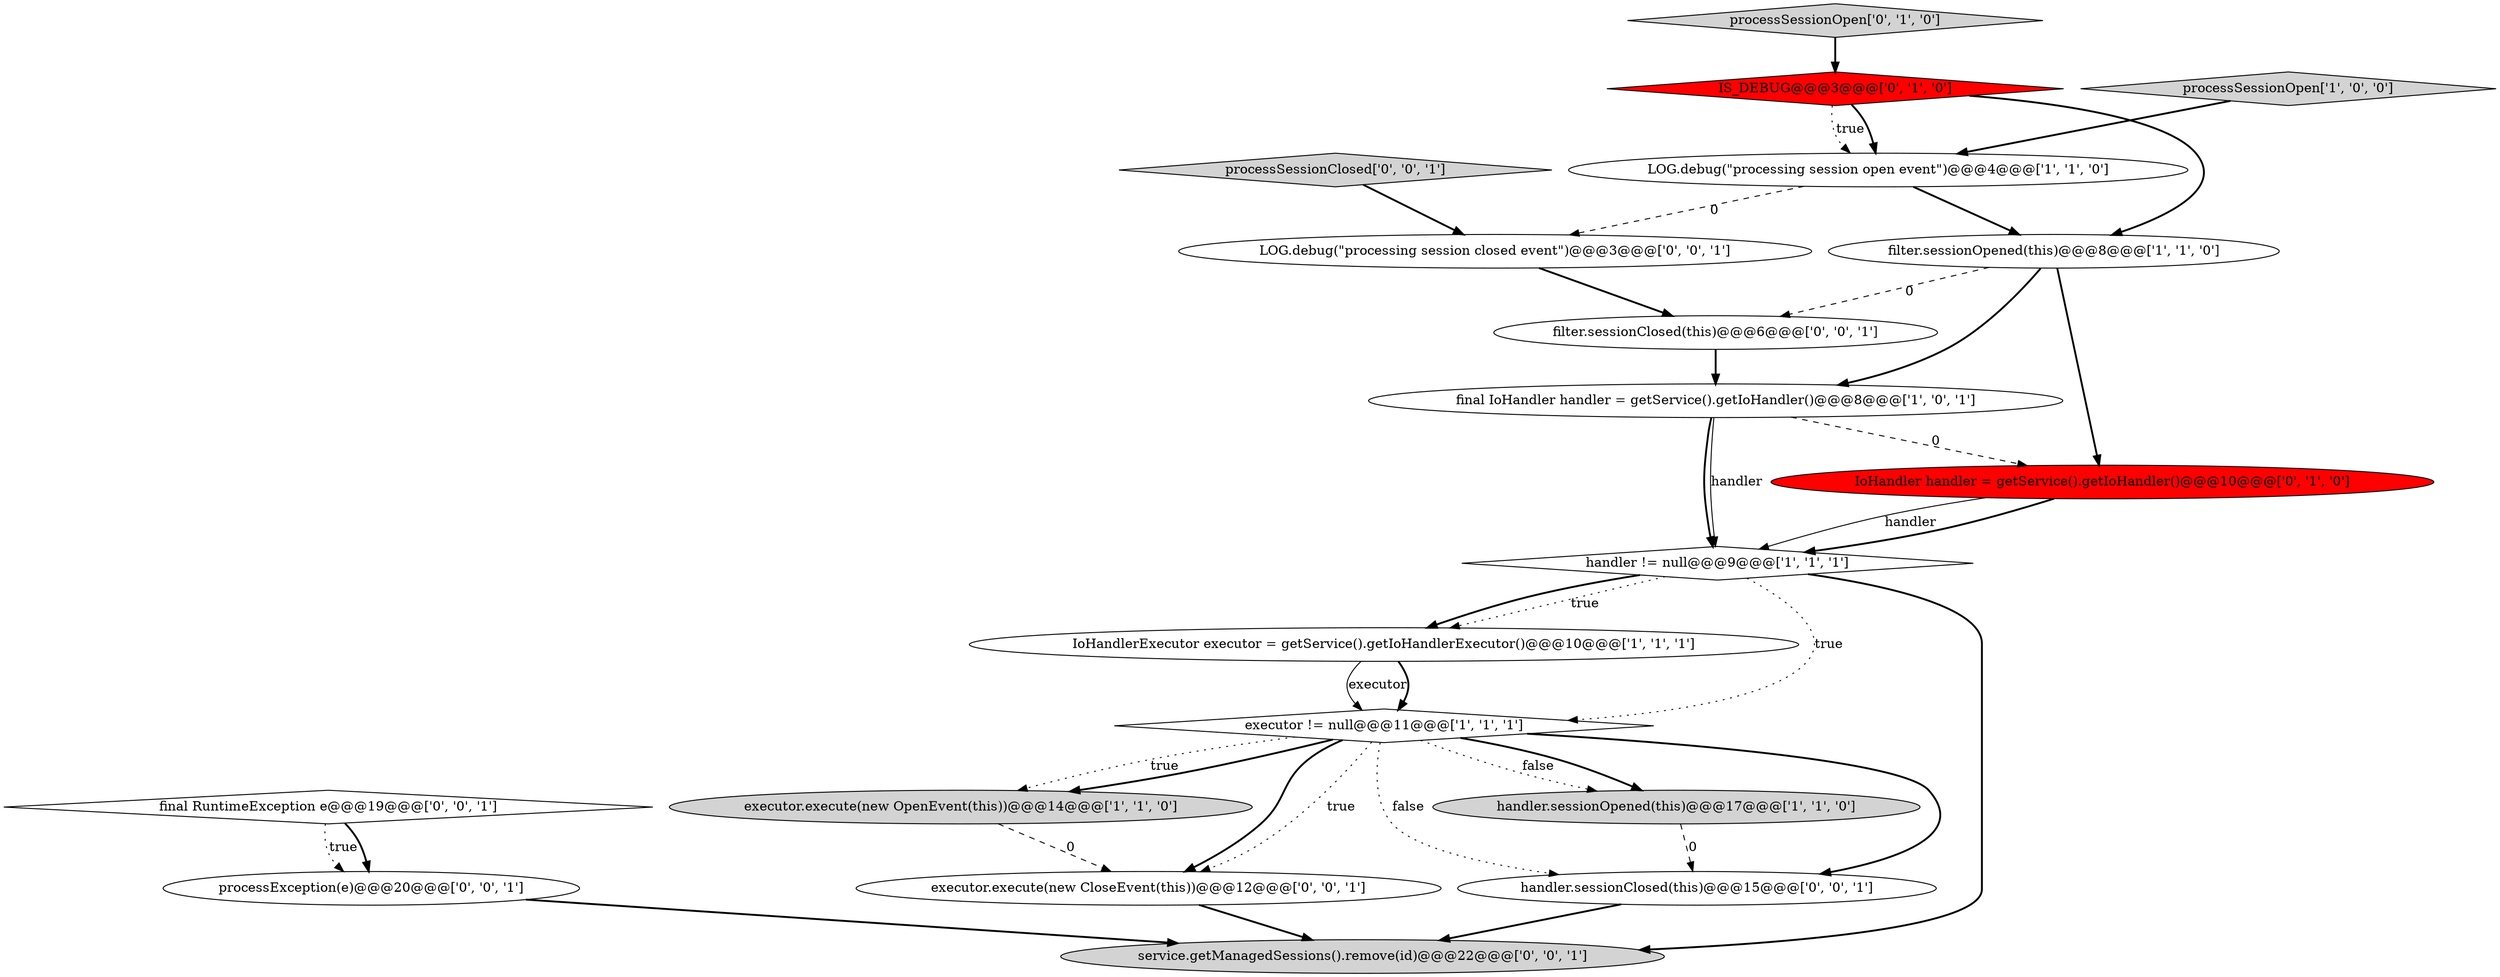 digraph {
0 [style = filled, label = "filter.sessionOpened(this)@@@8@@@['1', '1', '0']", fillcolor = white, shape = ellipse image = "AAA0AAABBB1BBB"];
5 [style = filled, label = "IoHandlerExecutor executor = getService().getIoHandlerExecutor()@@@10@@@['1', '1', '1']", fillcolor = white, shape = ellipse image = "AAA0AAABBB1BBB"];
8 [style = filled, label = "processSessionOpen['1', '0', '0']", fillcolor = lightgray, shape = diamond image = "AAA0AAABBB1BBB"];
16 [style = filled, label = "service.getManagedSessions().remove(id)@@@22@@@['0', '0', '1']", fillcolor = lightgray, shape = ellipse image = "AAA0AAABBB3BBB"];
3 [style = filled, label = "final IoHandler handler = getService().getIoHandler()@@@8@@@['1', '0', '1']", fillcolor = white, shape = ellipse image = "AAA0AAABBB1BBB"];
13 [style = filled, label = "handler.sessionClosed(this)@@@15@@@['0', '0', '1']", fillcolor = white, shape = ellipse image = "AAA0AAABBB3BBB"];
12 [style = filled, label = "final RuntimeException e@@@19@@@['0', '0', '1']", fillcolor = white, shape = diamond image = "AAA0AAABBB3BBB"];
14 [style = filled, label = "processException(e)@@@20@@@['0', '0', '1']", fillcolor = white, shape = ellipse image = "AAA0AAABBB3BBB"];
15 [style = filled, label = "filter.sessionClosed(this)@@@6@@@['0', '0', '1']", fillcolor = white, shape = ellipse image = "AAA0AAABBB3BBB"];
19 [style = filled, label = "executor.execute(new CloseEvent(this))@@@12@@@['0', '0', '1']", fillcolor = white, shape = ellipse image = "AAA0AAABBB3BBB"];
9 [style = filled, label = "IoHandler handler = getService().getIoHandler()@@@10@@@['0', '1', '0']", fillcolor = red, shape = ellipse image = "AAA1AAABBB2BBB"];
4 [style = filled, label = "executor != null@@@11@@@['1', '1', '1']", fillcolor = white, shape = diamond image = "AAA0AAABBB1BBB"];
11 [style = filled, label = "processSessionOpen['0', '1', '0']", fillcolor = lightgray, shape = diamond image = "AAA0AAABBB2BBB"];
18 [style = filled, label = "LOG.debug(\"processing session closed event\")@@@3@@@['0', '0', '1']", fillcolor = white, shape = ellipse image = "AAA0AAABBB3BBB"];
17 [style = filled, label = "processSessionClosed['0', '0', '1']", fillcolor = lightgray, shape = diamond image = "AAA0AAABBB3BBB"];
7 [style = filled, label = "executor.execute(new OpenEvent(this))@@@14@@@['1', '1', '0']", fillcolor = lightgray, shape = ellipse image = "AAA0AAABBB1BBB"];
6 [style = filled, label = "LOG.debug(\"processing session open event\")@@@4@@@['1', '1', '0']", fillcolor = white, shape = ellipse image = "AAA0AAABBB1BBB"];
2 [style = filled, label = "handler != null@@@9@@@['1', '1', '1']", fillcolor = white, shape = diamond image = "AAA0AAABBB1BBB"];
1 [style = filled, label = "handler.sessionOpened(this)@@@17@@@['1', '1', '0']", fillcolor = lightgray, shape = ellipse image = "AAA0AAABBB1BBB"];
10 [style = filled, label = "IS_DEBUG@@@3@@@['0', '1', '0']", fillcolor = red, shape = diamond image = "AAA1AAABBB2BBB"];
0->3 [style = bold, label=""];
14->16 [style = bold, label=""];
0->9 [style = bold, label=""];
10->6 [style = dotted, label="true"];
9->2 [style = bold, label=""];
4->13 [style = bold, label=""];
9->2 [style = solid, label="handler"];
4->19 [style = bold, label=""];
18->15 [style = bold, label=""];
4->7 [style = dotted, label="true"];
0->15 [style = dashed, label="0"];
8->6 [style = bold, label=""];
6->0 [style = bold, label=""];
15->3 [style = bold, label=""];
4->13 [style = dotted, label="false"];
10->6 [style = bold, label=""];
13->16 [style = bold, label=""];
5->4 [style = solid, label="executor"];
4->7 [style = bold, label=""];
4->19 [style = dotted, label="true"];
19->16 [style = bold, label=""];
6->18 [style = dashed, label="0"];
1->13 [style = dashed, label="0"];
12->14 [style = dotted, label="true"];
3->2 [style = solid, label="handler"];
3->2 [style = bold, label=""];
3->9 [style = dashed, label="0"];
7->19 [style = dashed, label="0"];
11->10 [style = bold, label=""];
10->0 [style = bold, label=""];
5->4 [style = bold, label=""];
2->4 [style = dotted, label="true"];
12->14 [style = bold, label=""];
4->1 [style = bold, label=""];
4->1 [style = dotted, label="false"];
2->5 [style = dotted, label="true"];
17->18 [style = bold, label=""];
2->5 [style = bold, label=""];
2->16 [style = bold, label=""];
}

